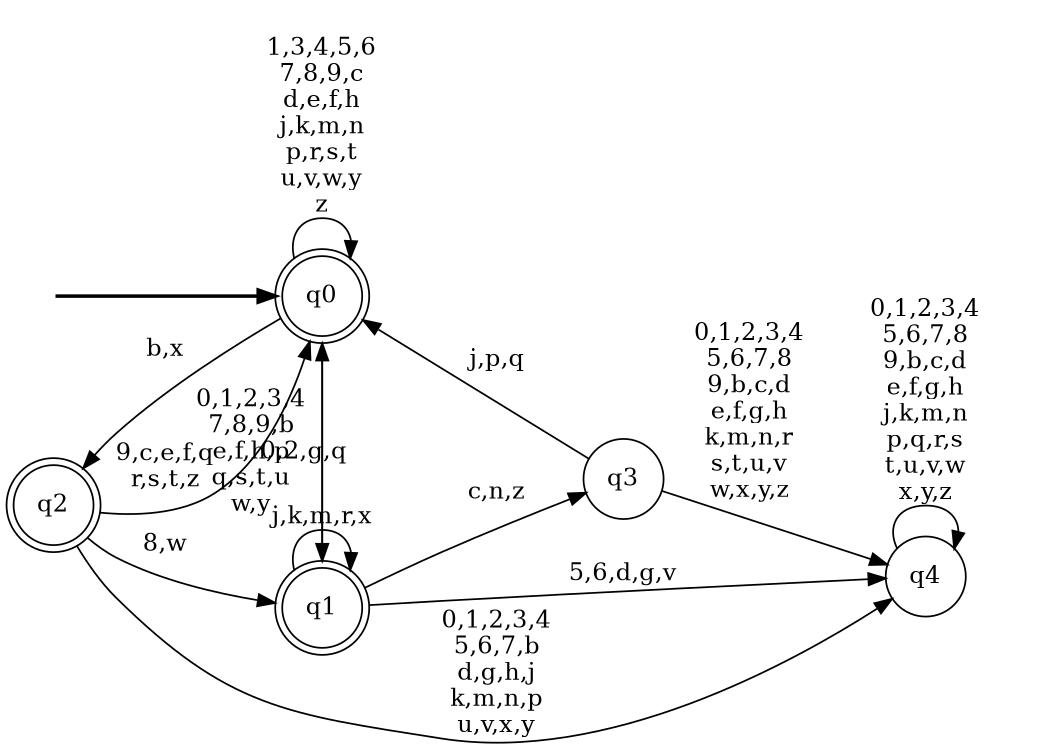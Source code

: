 digraph BlueStar {
__start0 [style = invis, shape = none, label = "", width = 0, height = 0];

rankdir=LR;
size="8,5";

s0 [style="rounded,filled", color="black", fillcolor="white" shape="doublecircle", label="q0"];
s1 [style="rounded,filled", color="black", fillcolor="white" shape="doublecircle", label="q1"];
s2 [style="rounded,filled", color="black", fillcolor="white" shape="doublecircle", label="q2"];
s3 [style="filled", color="black", fillcolor="white" shape="circle", label="q3"];
s4 [style="filled", color="black", fillcolor="white" shape="circle", label="q4"];
subgraph cluster_main { 
	graph [pad=".75", ranksep="0.15", nodesep="0.15"];
	 style=invis; 
	__start0 -> s0 [penwidth=2];
}
s0 -> s0 [label="1,3,4,5,6\n7,8,9,c\nd,e,f,h\nj,k,m,n\np,r,s,t\nu,v,w,y\nz"];
s0 -> s1 [label="0,2,g,q"];
s0 -> s2 [label="b,x"];
s1 -> s0 [label="0,1,2,3,4\n7,8,9,b\ne,f,h,p\nq,s,t,u\nw,y"];
s1 -> s1 [label="j,k,m,r,x"];
s1 -> s3 [label="c,n,z"];
s1 -> s4 [label="5,6,d,g,v"];
s2 -> s0 [label="9,c,e,f,q\nr,s,t,z"];
s2 -> s1 [label="8,w"];
s2 -> s4 [label="0,1,2,3,4\n5,6,7,b\nd,g,h,j\nk,m,n,p\nu,v,x,y"];
s3 -> s0 [label="j,p,q"];
s3 -> s4 [label="0,1,2,3,4\n5,6,7,8\n9,b,c,d\ne,f,g,h\nk,m,n,r\ns,t,u,v\nw,x,y,z"];
s4 -> s4 [label="0,1,2,3,4\n5,6,7,8\n9,b,c,d\ne,f,g,h\nj,k,m,n\np,q,r,s\nt,u,v,w\nx,y,z"];

}